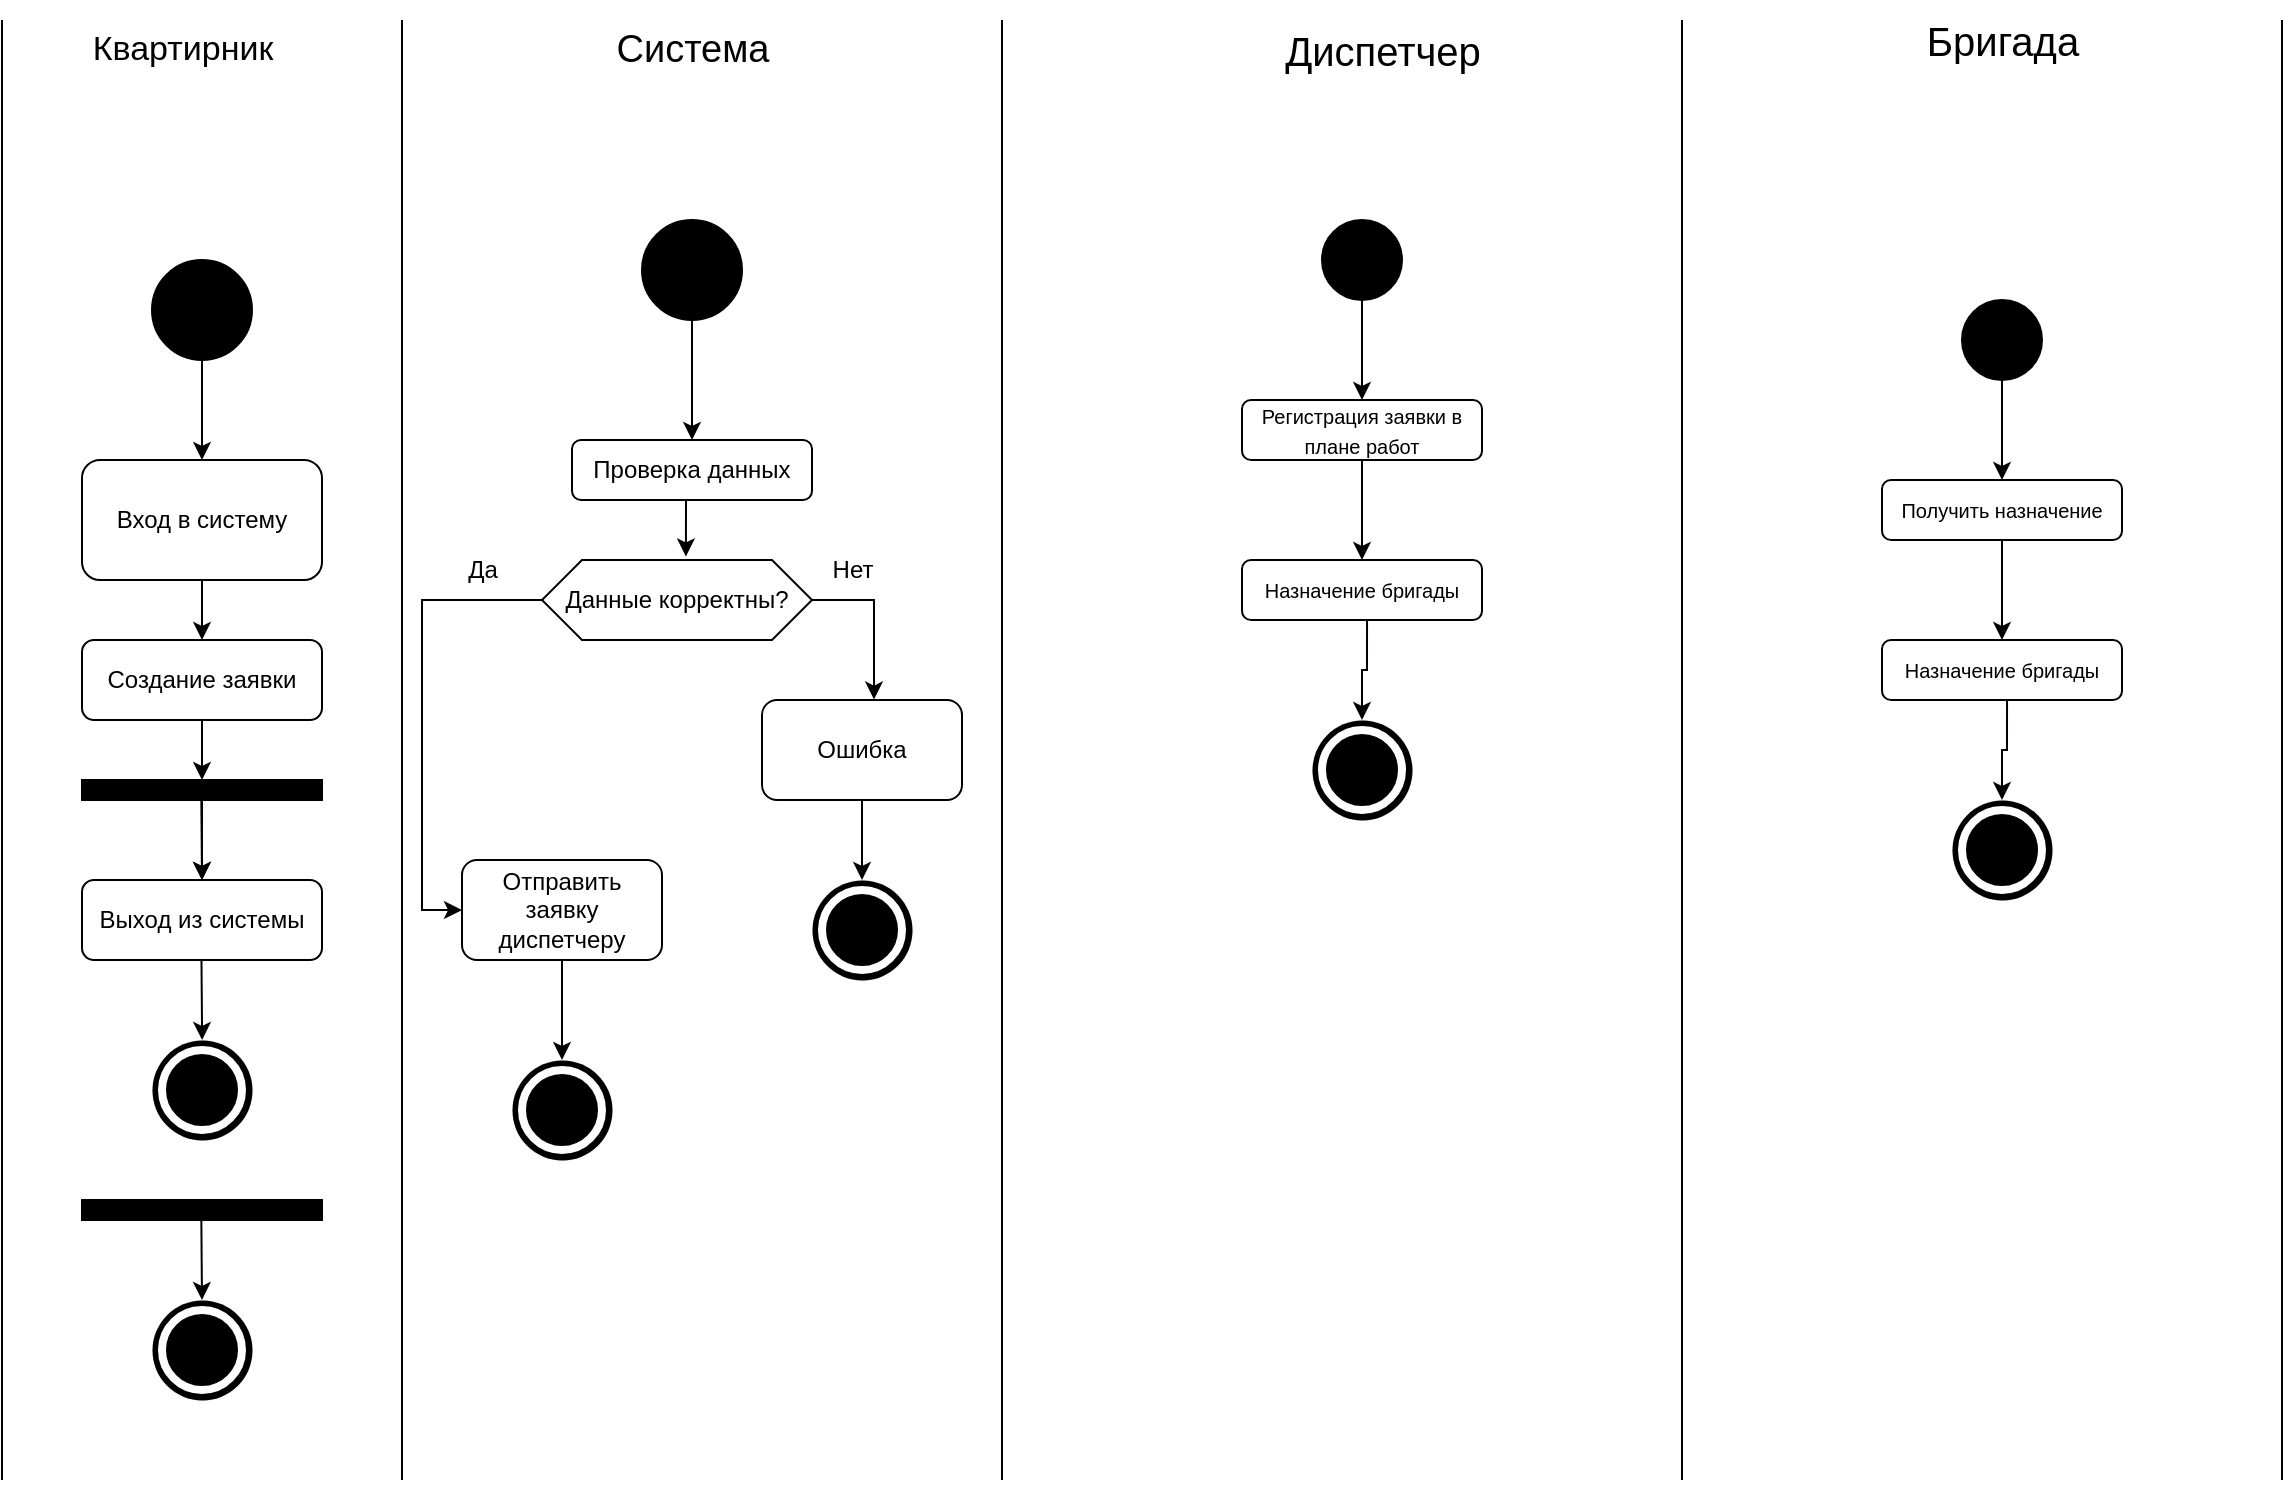 <mxfile version="25.0.3">
  <diagram name="Страница — 1" id="ebdxqljjL9oTuUYJQ577">
    <mxGraphModel dx="1304" dy="678" grid="1" gridSize="10" guides="1" tooltips="1" connect="1" arrows="1" fold="1" page="1" pageScale="1" pageWidth="1654" pageHeight="1169" math="0" shadow="0">
      <root>
        <mxCell id="0" />
        <mxCell id="1" parent="0" />
        <mxCell id="-5yCZfLTDM8mfpF4syUg-123" value="" style="ellipse;whiteSpace=wrap;html=1;aspect=fixed;strokeColor=#000000;fillColor=#000000;" vertex="1" parent="1">
          <mxGeometry x="235" y="160" width="50" height="50" as="geometry" />
        </mxCell>
        <mxCell id="-5yCZfLTDM8mfpF4syUg-124" value="Вход в систему" style="rounded=1;whiteSpace=wrap;html=1;" vertex="1" parent="1">
          <mxGeometry x="200" y="260" width="120" height="60" as="geometry" />
        </mxCell>
        <mxCell id="-5yCZfLTDM8mfpF4syUg-125" value="" style="endArrow=classic;html=1;rounded=0;exitX=0.5;exitY=1;exitDx=0;exitDy=0;entryX=0.5;entryY=0;entryDx=0;entryDy=0;" edge="1" parent="1" source="-5yCZfLTDM8mfpF4syUg-123" target="-5yCZfLTDM8mfpF4syUg-124">
          <mxGeometry width="50" height="50" relative="1" as="geometry">
            <mxPoint x="455" y="300" as="sourcePoint" />
            <mxPoint x="505" y="250" as="targetPoint" />
          </mxGeometry>
        </mxCell>
        <mxCell id="-5yCZfLTDM8mfpF4syUg-128" value="" style="endArrow=classic;html=1;rounded=0;exitX=0.5;exitY=1;exitDx=0;exitDy=0;entryX=0.5;entryY=0;entryDx=0;entryDy=0;" edge="1" parent="1" source="-5yCZfLTDM8mfpF4syUg-124">
          <mxGeometry width="50" height="50" relative="1" as="geometry">
            <mxPoint x="270" y="220" as="sourcePoint" />
            <mxPoint x="260" y="350" as="targetPoint" />
          </mxGeometry>
        </mxCell>
        <mxCell id="-5yCZfLTDM8mfpF4syUg-129" value="Создание заявки" style="rounded=1;whiteSpace=wrap;html=1;" vertex="1" parent="1">
          <mxGeometry x="200" y="350" width="120" height="40" as="geometry" />
        </mxCell>
        <mxCell id="-5yCZfLTDM8mfpF4syUg-139" value="" style="edgeStyle=orthogonalEdgeStyle;rounded=0;orthogonalLoop=1;jettySize=auto;html=1;" edge="1" parent="1" source="-5yCZfLTDM8mfpF4syUg-130" target="-5yCZfLTDM8mfpF4syUg-133">
          <mxGeometry relative="1" as="geometry" />
        </mxCell>
        <mxCell id="-5yCZfLTDM8mfpF4syUg-130" value="" style="rounded=0;whiteSpace=wrap;html=1;fillColor=#000000;" vertex="1" parent="1">
          <mxGeometry x="200" y="420" width="120" height="10" as="geometry" />
        </mxCell>
        <mxCell id="-5yCZfLTDM8mfpF4syUg-131" value="" style="endArrow=classic;html=1;rounded=0;exitX=0.5;exitY=1;exitDx=0;exitDy=0;entryX=0.5;entryY=0;entryDx=0;entryDy=0;" edge="1" parent="1" source="-5yCZfLTDM8mfpF4syUg-129" target="-5yCZfLTDM8mfpF4syUg-130">
          <mxGeometry width="50" height="50" relative="1" as="geometry">
            <mxPoint x="280" y="230" as="sourcePoint" />
            <mxPoint x="280" y="280" as="targetPoint" />
          </mxGeometry>
        </mxCell>
        <mxCell id="-5yCZfLTDM8mfpF4syUg-132" value="" style="endArrow=classic;html=1;rounded=0;exitX=0.5;exitY=1;exitDx=0;exitDy=0;" edge="1" parent="1">
          <mxGeometry width="50" height="50" relative="1" as="geometry">
            <mxPoint x="259.67" y="430" as="sourcePoint" />
            <mxPoint x="260" y="470" as="targetPoint" />
          </mxGeometry>
        </mxCell>
        <mxCell id="-5yCZfLTDM8mfpF4syUg-133" value="Выход из системы" style="rounded=1;whiteSpace=wrap;html=1;" vertex="1" parent="1">
          <mxGeometry x="200" y="470" width="120" height="40" as="geometry" />
        </mxCell>
        <mxCell id="-5yCZfLTDM8mfpF4syUg-135" value="" style="rounded=0;whiteSpace=wrap;html=1;fillColor=#000000;" vertex="1" parent="1">
          <mxGeometry x="200" y="630" width="120" height="10" as="geometry" />
        </mxCell>
        <mxCell id="-5yCZfLTDM8mfpF4syUg-136" value="" style="endArrow=classic;html=1;rounded=0;exitX=0.5;exitY=1;exitDx=0;exitDy=0;" edge="1" parent="1">
          <mxGeometry width="50" height="50" relative="1" as="geometry">
            <mxPoint x="259.67" y="640" as="sourcePoint" />
            <mxPoint x="260" y="680" as="targetPoint" />
          </mxGeometry>
        </mxCell>
        <mxCell id="-5yCZfLTDM8mfpF4syUg-138" value="" style="ellipse;whiteSpace=wrap;html=1;aspect=fixed;strokeColor=#000000;fillColor=#000000;perimeterSpacing=0;strokeWidth=0;fillStyle=auto;" vertex="1" parent="1">
          <mxGeometry x="235" y="550" width="50" height="50" as="geometry" />
        </mxCell>
        <mxCell id="-5yCZfLTDM8mfpF4syUg-140" value="" style="endArrow=classic;html=1;rounded=0;exitX=0.5;exitY=1;exitDx=0;exitDy=0;" edge="1" parent="1">
          <mxGeometry width="50" height="50" relative="1" as="geometry">
            <mxPoint x="259.74" y="510" as="sourcePoint" />
            <mxPoint x="260.07" y="550" as="targetPoint" />
          </mxGeometry>
        </mxCell>
        <mxCell id="-5yCZfLTDM8mfpF4syUg-143" value="" style="ellipse;whiteSpace=wrap;html=1;aspect=fixed;strokeColor=#FFFFFF;fillColor=none;perimeterSpacing=0;strokeWidth=4;fillStyle=auto;" vertex="1" parent="1">
          <mxGeometry x="240" y="555" width="40" height="40" as="geometry" />
        </mxCell>
        <mxCell id="-5yCZfLTDM8mfpF4syUg-144" value="" style="ellipse;whiteSpace=wrap;html=1;aspect=fixed;strokeColor=#000000;fillColor=#000000;perimeterSpacing=0;strokeWidth=0;fillStyle=auto;" vertex="1" parent="1">
          <mxGeometry x="235" y="680" width="50" height="50" as="geometry" />
        </mxCell>
        <mxCell id="-5yCZfLTDM8mfpF4syUg-145" value="" style="ellipse;whiteSpace=wrap;html=1;aspect=fixed;strokeColor=#FFFFFF;fillColor=none;perimeterSpacing=0;strokeWidth=4;fillStyle=auto;" vertex="1" parent="1">
          <mxGeometry x="240" y="685" width="40" height="40" as="geometry" />
        </mxCell>
        <mxCell id="-5yCZfLTDM8mfpF4syUg-148" value="" style="endArrow=none;html=1;rounded=0;" edge="1" parent="1">
          <mxGeometry width="50" height="50" relative="1" as="geometry">
            <mxPoint x="160" y="40" as="sourcePoint" />
            <mxPoint x="160" y="770" as="targetPoint" />
          </mxGeometry>
        </mxCell>
        <mxCell id="-5yCZfLTDM8mfpF4syUg-151" value="" style="endArrow=none;html=1;rounded=0;" edge="1" parent="1">
          <mxGeometry width="50" height="50" relative="1" as="geometry">
            <mxPoint x="360" y="40" as="sourcePoint" />
            <mxPoint x="360" y="770" as="targetPoint" />
          </mxGeometry>
        </mxCell>
        <mxCell id="-5yCZfLTDM8mfpF4syUg-152" value="" style="endArrow=none;html=1;rounded=0;" edge="1" parent="1">
          <mxGeometry width="50" height="50" relative="1" as="geometry">
            <mxPoint x="660" y="40" as="sourcePoint" />
            <mxPoint x="660" y="770" as="targetPoint" />
          </mxGeometry>
        </mxCell>
        <mxCell id="-5yCZfLTDM8mfpF4syUg-153" value="&lt;span style=&quot;font-size: 19px;&quot;&gt;Система&lt;/span&gt;" style="text;html=1;align=center;verticalAlign=middle;resizable=0;points=[];autosize=1;strokeColor=none;fillColor=none;" vertex="1" parent="1">
          <mxGeometry x="455" y="35" width="100" height="40" as="geometry" />
        </mxCell>
        <mxCell id="-5yCZfLTDM8mfpF4syUg-157" style="edgeStyle=orthogonalEdgeStyle;rounded=0;orthogonalLoop=1;jettySize=auto;html=1;exitX=0.5;exitY=1;exitDx=0;exitDy=0;entryX=0.5;entryY=0;entryDx=0;entryDy=0;" edge="1" parent="1" source="-5yCZfLTDM8mfpF4syUg-155" target="-5yCZfLTDM8mfpF4syUg-156">
          <mxGeometry relative="1" as="geometry" />
        </mxCell>
        <mxCell id="-5yCZfLTDM8mfpF4syUg-155" value="" style="ellipse;whiteSpace=wrap;html=1;aspect=fixed;strokeColor=#000000;fillColor=#000000;" vertex="1" parent="1">
          <mxGeometry x="480" y="140" width="50" height="50" as="geometry" />
        </mxCell>
        <mxCell id="-5yCZfLTDM8mfpF4syUg-156" value="Проверка данных" style="rounded=1;whiteSpace=wrap;html=1;" vertex="1" parent="1">
          <mxGeometry x="445" y="250" width="120" height="30" as="geometry" />
        </mxCell>
        <mxCell id="-5yCZfLTDM8mfpF4syUg-162" style="edgeStyle=orthogonalEdgeStyle;rounded=0;orthogonalLoop=1;jettySize=auto;html=1;entryX=0;entryY=0.5;entryDx=0;entryDy=0;" edge="1" parent="1" source="-5yCZfLTDM8mfpF4syUg-159" target="-5yCZfLTDM8mfpF4syUg-161">
          <mxGeometry relative="1" as="geometry">
            <Array as="points">
              <mxPoint x="370" y="330" />
              <mxPoint x="370" y="485" />
            </Array>
          </mxGeometry>
        </mxCell>
        <mxCell id="-5yCZfLTDM8mfpF4syUg-159" value="Данные корректны?" style="shape=hexagon;perimeter=hexagonPerimeter2;whiteSpace=wrap;html=1;fixedSize=1;" vertex="1" parent="1">
          <mxGeometry x="430" y="310" width="135" height="40" as="geometry" />
        </mxCell>
        <mxCell id="-5yCZfLTDM8mfpF4syUg-166" style="edgeStyle=orthogonalEdgeStyle;rounded=0;orthogonalLoop=1;jettySize=auto;html=1;exitX=0.5;exitY=1;exitDx=0;exitDy=0;entryX=0.5;entryY=0;entryDx=0;entryDy=0;" edge="1" parent="1" source="-5yCZfLTDM8mfpF4syUg-160" target="-5yCZfLTDM8mfpF4syUg-164">
          <mxGeometry relative="1" as="geometry" />
        </mxCell>
        <mxCell id="-5yCZfLTDM8mfpF4syUg-160" value="Ошибка" style="rounded=1;whiteSpace=wrap;html=1;" vertex="1" parent="1">
          <mxGeometry x="540" y="380" width="100" height="50" as="geometry" />
        </mxCell>
        <mxCell id="-5yCZfLTDM8mfpF4syUg-169" style="edgeStyle=orthogonalEdgeStyle;rounded=0;orthogonalLoop=1;jettySize=auto;html=1;entryX=0.5;entryY=0;entryDx=0;entryDy=0;" edge="1" parent="1" source="-5yCZfLTDM8mfpF4syUg-161" target="-5yCZfLTDM8mfpF4syUg-167">
          <mxGeometry relative="1" as="geometry" />
        </mxCell>
        <mxCell id="-5yCZfLTDM8mfpF4syUg-161" value="Отправить заявку диспетчеру" style="rounded=1;whiteSpace=wrap;html=1;" vertex="1" parent="1">
          <mxGeometry x="390" y="460" width="100" height="50" as="geometry" />
        </mxCell>
        <mxCell id="-5yCZfLTDM8mfpF4syUg-163" style="edgeStyle=orthogonalEdgeStyle;rounded=0;orthogonalLoop=1;jettySize=auto;html=1;exitX=1;exitY=0.5;exitDx=0;exitDy=0;entryX=0.56;entryY=-0.004;entryDx=0;entryDy=0;entryPerimeter=0;" edge="1" parent="1" source="-5yCZfLTDM8mfpF4syUg-159" target="-5yCZfLTDM8mfpF4syUg-160">
          <mxGeometry relative="1" as="geometry" />
        </mxCell>
        <mxCell id="-5yCZfLTDM8mfpF4syUg-164" value="" style="ellipse;whiteSpace=wrap;html=1;aspect=fixed;strokeColor=#000000;fillColor=#000000;perimeterSpacing=0;strokeWidth=0;fillStyle=auto;" vertex="1" parent="1">
          <mxGeometry x="565" y="470" width="50" height="50" as="geometry" />
        </mxCell>
        <mxCell id="-5yCZfLTDM8mfpF4syUg-165" value="" style="ellipse;whiteSpace=wrap;html=1;aspect=fixed;strokeColor=#FFFFFF;fillColor=none;perimeterSpacing=0;strokeWidth=4;fillStyle=auto;" vertex="1" parent="1">
          <mxGeometry x="570" y="475" width="40" height="40" as="geometry" />
        </mxCell>
        <mxCell id="-5yCZfLTDM8mfpF4syUg-167" value="" style="ellipse;whiteSpace=wrap;html=1;aspect=fixed;strokeColor=#000000;fillColor=#000000;perimeterSpacing=0;strokeWidth=0;fillStyle=auto;" vertex="1" parent="1">
          <mxGeometry x="415" y="560" width="50" height="50" as="geometry" />
        </mxCell>
        <mxCell id="-5yCZfLTDM8mfpF4syUg-168" value="" style="ellipse;whiteSpace=wrap;html=1;aspect=fixed;strokeColor=#FFFFFF;fillColor=none;perimeterSpacing=0;strokeWidth=4;fillStyle=auto;" vertex="1" parent="1">
          <mxGeometry x="420" y="565" width="40" height="40" as="geometry" />
        </mxCell>
        <mxCell id="-5yCZfLTDM8mfpF4syUg-170" style="edgeStyle=orthogonalEdgeStyle;rounded=0;orthogonalLoop=1;jettySize=auto;html=1;exitX=0.5;exitY=1;exitDx=0;exitDy=0;entryX=0.533;entryY=-0.044;entryDx=0;entryDy=0;entryPerimeter=0;" edge="1" parent="1" source="-5yCZfLTDM8mfpF4syUg-156" target="-5yCZfLTDM8mfpF4syUg-159">
          <mxGeometry relative="1" as="geometry" />
        </mxCell>
        <mxCell id="-5yCZfLTDM8mfpF4syUg-171" value="Да" style="text;html=1;align=center;verticalAlign=middle;resizable=0;points=[];autosize=1;strokeColor=none;fillColor=none;" vertex="1" parent="1">
          <mxGeometry x="380" y="300" width="40" height="30" as="geometry" />
        </mxCell>
        <mxCell id="-5yCZfLTDM8mfpF4syUg-172" value="Нет" style="text;html=1;align=center;verticalAlign=middle;resizable=0;points=[];autosize=1;strokeColor=none;fillColor=none;" vertex="1" parent="1">
          <mxGeometry x="565" y="300" width="40" height="30" as="geometry" />
        </mxCell>
        <mxCell id="-5yCZfLTDM8mfpF4syUg-175" value="" style="endArrow=none;html=1;rounded=0;" edge="1" parent="1">
          <mxGeometry width="50" height="50" relative="1" as="geometry">
            <mxPoint x="1000" y="40" as="sourcePoint" />
            <mxPoint x="1000" y="770" as="targetPoint" />
          </mxGeometry>
        </mxCell>
        <mxCell id="-5yCZfLTDM8mfpF4syUg-180" style="edgeStyle=orthogonalEdgeStyle;rounded=0;orthogonalLoop=1;jettySize=auto;html=1;" edge="1" parent="1" source="-5yCZfLTDM8mfpF4syUg-177" target="-5yCZfLTDM8mfpF4syUg-179">
          <mxGeometry relative="1" as="geometry" />
        </mxCell>
        <mxCell id="-5yCZfLTDM8mfpF4syUg-177" value="" style="ellipse;whiteSpace=wrap;html=1;aspect=fixed;strokeColor=#000000;fillColor=#000000;" vertex="1" parent="1">
          <mxGeometry x="820" y="140" width="40" height="40" as="geometry" />
        </mxCell>
        <mxCell id="-5yCZfLTDM8mfpF4syUg-182" style="edgeStyle=orthogonalEdgeStyle;rounded=0;orthogonalLoop=1;jettySize=auto;html=1;exitX=0.5;exitY=1;exitDx=0;exitDy=0;entryX=0.5;entryY=0;entryDx=0;entryDy=0;" edge="1" parent="1" source="-5yCZfLTDM8mfpF4syUg-179" target="-5yCZfLTDM8mfpF4syUg-181">
          <mxGeometry relative="1" as="geometry" />
        </mxCell>
        <mxCell id="-5yCZfLTDM8mfpF4syUg-179" value="&lt;font style=&quot;font-size: 10px;&quot;&gt;Регистрация заявки в плане работ&lt;/font&gt;" style="rounded=1;whiteSpace=wrap;html=1;" vertex="1" parent="1">
          <mxGeometry x="780" y="230" width="120" height="30" as="geometry" />
        </mxCell>
        <mxCell id="-5yCZfLTDM8mfpF4syUg-181" value="&lt;font style=&quot;font-size: 10px;&quot;&gt;Назначение бригады&lt;/font&gt;" style="rounded=1;whiteSpace=wrap;html=1;" vertex="1" parent="1">
          <mxGeometry x="780" y="310" width="120" height="30" as="geometry" />
        </mxCell>
        <mxCell id="-5yCZfLTDM8mfpF4syUg-183" value="" style="endArrow=none;html=1;rounded=0;" edge="1" parent="1">
          <mxGeometry width="50" height="50" relative="1" as="geometry">
            <mxPoint x="1300" y="40" as="sourcePoint" />
            <mxPoint x="1300" y="770" as="targetPoint" />
          </mxGeometry>
        </mxCell>
        <mxCell id="-5yCZfLTDM8mfpF4syUg-184" value="&lt;font style=&quot;font-size: 20px;&quot;&gt;Диспетчер&lt;/font&gt;" style="text;html=1;align=center;verticalAlign=middle;resizable=0;points=[];autosize=1;strokeColor=none;fillColor=none;" vertex="1" parent="1">
          <mxGeometry x="790" y="35" width="120" height="40" as="geometry" />
        </mxCell>
        <mxCell id="-5yCZfLTDM8mfpF4syUg-185" value="&lt;font style=&quot;font-size: 17px;&quot;&gt;Квартирник&lt;/font&gt;" style="text;html=1;align=center;verticalAlign=middle;resizable=0;points=[];autosize=1;strokeColor=none;fillColor=none;" vertex="1" parent="1">
          <mxGeometry x="195" y="40" width="110" height="30" as="geometry" />
        </mxCell>
        <mxCell id="-5yCZfLTDM8mfpF4syUg-186" value="&lt;span style=&quot;font-size: 20px;&quot;&gt;Бригада&lt;/span&gt;" style="text;html=1;align=center;verticalAlign=middle;resizable=0;points=[];autosize=1;strokeColor=none;fillColor=none;" vertex="1" parent="1">
          <mxGeometry x="1110" y="30" width="100" height="40" as="geometry" />
        </mxCell>
        <mxCell id="-5yCZfLTDM8mfpF4syUg-188" value="" style="ellipse;whiteSpace=wrap;html=1;aspect=fixed;strokeColor=#000000;fillColor=#000000;perimeterSpacing=0;strokeWidth=0;fillStyle=auto;" vertex="1" parent="1">
          <mxGeometry x="815" y="390" width="50" height="50" as="geometry" />
        </mxCell>
        <mxCell id="-5yCZfLTDM8mfpF4syUg-189" value="" style="ellipse;whiteSpace=wrap;html=1;aspect=fixed;strokeColor=#FFFFFF;fillColor=none;perimeterSpacing=0;strokeWidth=4;fillStyle=auto;" vertex="1" parent="1">
          <mxGeometry x="820" y="395" width="40" height="40" as="geometry" />
        </mxCell>
        <mxCell id="-5yCZfLTDM8mfpF4syUg-193" style="edgeStyle=orthogonalEdgeStyle;rounded=0;orthogonalLoop=1;jettySize=auto;html=1;entryX=0.5;entryY=0;entryDx=0;entryDy=0;exitX=0.521;exitY=1.016;exitDx=0;exitDy=0;exitPerimeter=0;" edge="1" parent="1" source="-5yCZfLTDM8mfpF4syUg-181" target="-5yCZfLTDM8mfpF4syUg-188">
          <mxGeometry relative="1" as="geometry">
            <mxPoint x="810" y="350" as="sourcePoint" />
            <mxPoint x="610" y="490" as="targetPoint" />
          </mxGeometry>
        </mxCell>
        <mxCell id="-5yCZfLTDM8mfpF4syUg-194" style="edgeStyle=orthogonalEdgeStyle;rounded=0;orthogonalLoop=1;jettySize=auto;html=1;" edge="1" parent="1" source="-5yCZfLTDM8mfpF4syUg-195" target="-5yCZfLTDM8mfpF4syUg-197">
          <mxGeometry relative="1" as="geometry" />
        </mxCell>
        <mxCell id="-5yCZfLTDM8mfpF4syUg-195" value="" style="ellipse;whiteSpace=wrap;html=1;aspect=fixed;strokeColor=#000000;fillColor=#000000;" vertex="1" parent="1">
          <mxGeometry x="1140" y="180" width="40" height="40" as="geometry" />
        </mxCell>
        <mxCell id="-5yCZfLTDM8mfpF4syUg-196" style="edgeStyle=orthogonalEdgeStyle;rounded=0;orthogonalLoop=1;jettySize=auto;html=1;exitX=0.5;exitY=1;exitDx=0;exitDy=0;entryX=0.5;entryY=0;entryDx=0;entryDy=0;" edge="1" parent="1" source="-5yCZfLTDM8mfpF4syUg-197" target="-5yCZfLTDM8mfpF4syUg-198">
          <mxGeometry relative="1" as="geometry" />
        </mxCell>
        <mxCell id="-5yCZfLTDM8mfpF4syUg-197" value="&lt;font style=&quot;font-size: 10px;&quot;&gt;Получить назначение&lt;/font&gt;" style="rounded=1;whiteSpace=wrap;html=1;" vertex="1" parent="1">
          <mxGeometry x="1100" y="270" width="120" height="30" as="geometry" />
        </mxCell>
        <mxCell id="-5yCZfLTDM8mfpF4syUg-198" value="&lt;font style=&quot;font-size: 10px;&quot;&gt;Назначение бригады&lt;/font&gt;" style="rounded=1;whiteSpace=wrap;html=1;" vertex="1" parent="1">
          <mxGeometry x="1100" y="350" width="120" height="30" as="geometry" />
        </mxCell>
        <mxCell id="-5yCZfLTDM8mfpF4syUg-199" value="" style="ellipse;whiteSpace=wrap;html=1;aspect=fixed;strokeColor=#000000;fillColor=#000000;perimeterSpacing=0;strokeWidth=0;fillStyle=auto;" vertex="1" parent="1">
          <mxGeometry x="1135" y="430" width="50" height="50" as="geometry" />
        </mxCell>
        <mxCell id="-5yCZfLTDM8mfpF4syUg-200" value="" style="ellipse;whiteSpace=wrap;html=1;aspect=fixed;strokeColor=#FFFFFF;fillColor=none;perimeterSpacing=0;strokeWidth=4;fillStyle=auto;" vertex="1" parent="1">
          <mxGeometry x="1140" y="435" width="40" height="40" as="geometry" />
        </mxCell>
        <mxCell id="-5yCZfLTDM8mfpF4syUg-201" style="edgeStyle=orthogonalEdgeStyle;rounded=0;orthogonalLoop=1;jettySize=auto;html=1;entryX=0.5;entryY=0;entryDx=0;entryDy=0;exitX=0.521;exitY=1.016;exitDx=0;exitDy=0;exitPerimeter=0;" edge="1" parent="1" source="-5yCZfLTDM8mfpF4syUg-198" target="-5yCZfLTDM8mfpF4syUg-199">
          <mxGeometry relative="1" as="geometry">
            <mxPoint x="1130" y="390" as="sourcePoint" />
            <mxPoint x="930" y="530" as="targetPoint" />
          </mxGeometry>
        </mxCell>
      </root>
    </mxGraphModel>
  </diagram>
</mxfile>
